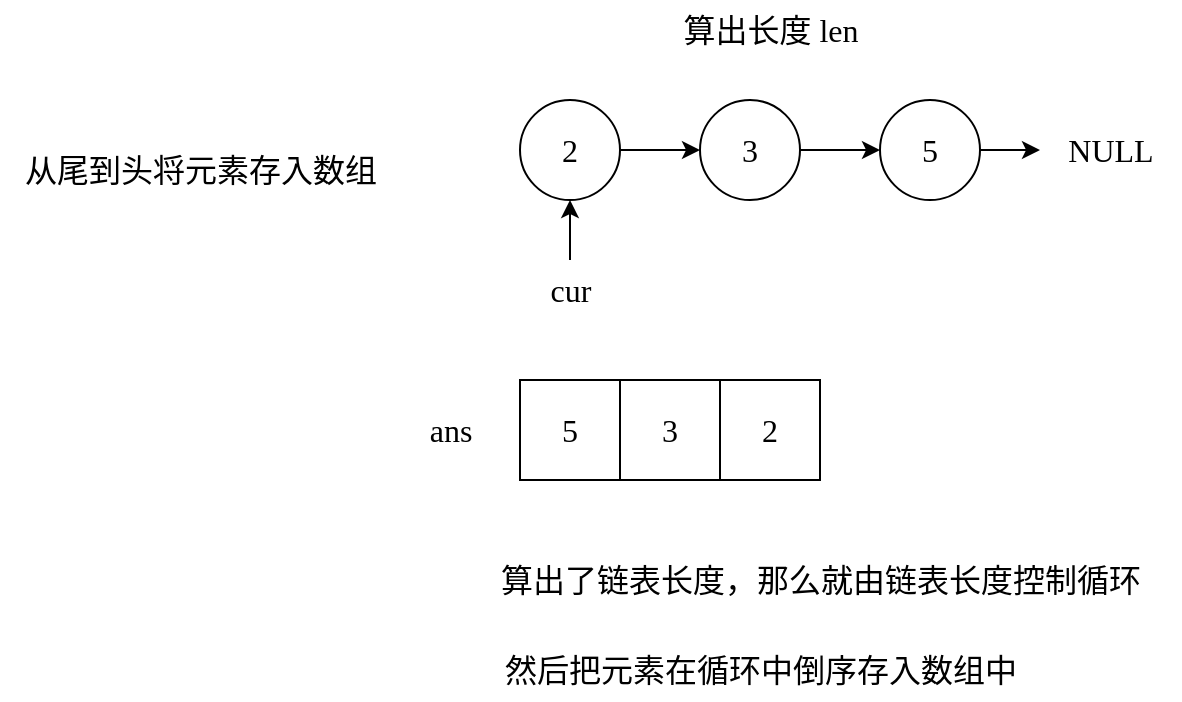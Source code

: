 <mxfile version="20.2.3" type="device"><diagram id="jhl-XvAruHaGg8rsAwtT" name="第 1 页"><mxGraphModel dx="638" dy="449" grid="1" gridSize="10" guides="1" tooltips="1" connect="1" arrows="1" fold="1" page="1" pageScale="1" pageWidth="200" pageHeight="100" math="0" shadow="0"><root><mxCell id="0"/><mxCell id="1" parent="0"/><mxCell id="0qvtvTaem3nZKrFSSrYo-5" value="" style="edgeStyle=orthogonalEdgeStyle;rounded=0;orthogonalLoop=1;jettySize=auto;html=1;fontFamily=Comic Sans MS;fontSize=16;" edge="1" parent="1" source="0qvtvTaem3nZKrFSSrYo-1" target="0qvtvTaem3nZKrFSSrYo-3"><mxGeometry relative="1" as="geometry"/></mxCell><mxCell id="0qvtvTaem3nZKrFSSrYo-1" value="2" style="ellipse;whiteSpace=wrap;html=1;aspect=fixed;fontSize=16;fontFamily=Comic Sans MS;" vertex="1" parent="1"><mxGeometry x="500" y="310" width="50" height="50" as="geometry"/></mxCell><mxCell id="0qvtvTaem3nZKrFSSrYo-6" value="" style="edgeStyle=orthogonalEdgeStyle;rounded=0;orthogonalLoop=1;jettySize=auto;html=1;fontFamily=Comic Sans MS;fontSize=16;" edge="1" parent="1" source="0qvtvTaem3nZKrFSSrYo-3" target="0qvtvTaem3nZKrFSSrYo-4"><mxGeometry relative="1" as="geometry"/></mxCell><mxCell id="0qvtvTaem3nZKrFSSrYo-3" value="3" style="ellipse;whiteSpace=wrap;html=1;aspect=fixed;fontSize=16;fontFamily=Comic Sans MS;" vertex="1" parent="1"><mxGeometry x="590" y="310" width="50" height="50" as="geometry"/></mxCell><mxCell id="0qvtvTaem3nZKrFSSrYo-10" style="edgeStyle=orthogonalEdgeStyle;rounded=0;orthogonalLoop=1;jettySize=auto;html=1;exitX=1;exitY=0.5;exitDx=0;exitDy=0;fontFamily=Comic Sans MS;fontSize=16;" edge="1" parent="1" source="0qvtvTaem3nZKrFSSrYo-4" target="0qvtvTaem3nZKrFSSrYo-9"><mxGeometry relative="1" as="geometry"/></mxCell><mxCell id="0qvtvTaem3nZKrFSSrYo-4" value="5" style="ellipse;whiteSpace=wrap;html=1;aspect=fixed;fontSize=16;fontFamily=Comic Sans MS;" vertex="1" parent="1"><mxGeometry x="680" y="310" width="50" height="50" as="geometry"/></mxCell><mxCell id="0qvtvTaem3nZKrFSSrYo-9" value="NULL" style="text;html=1;align=center;verticalAlign=middle;resizable=0;points=[];autosize=1;strokeColor=none;fillColor=none;fontFamily=Comic Sans MS;fontSize=16;" vertex="1" parent="1"><mxGeometry x="760" y="320" width="70" height="30" as="geometry"/></mxCell><mxCell id="0qvtvTaem3nZKrFSSrYo-11" value="从尾到头将元素存入数组" style="text;html=1;align=center;verticalAlign=middle;resizable=0;points=[];autosize=1;strokeColor=none;fillColor=none;fontSize=16;fontFamily=Comic Sans MS;" vertex="1" parent="1"><mxGeometry x="240" y="330" width="200" height="30" as="geometry"/></mxCell><mxCell id="0qvtvTaem3nZKrFSSrYo-13" value="算出长度 len" style="text;html=1;align=center;verticalAlign=middle;resizable=0;points=[];autosize=1;strokeColor=none;fillColor=none;fontSize=16;fontFamily=Comic Sans MS;" vertex="1" parent="1"><mxGeometry x="570" y="260" width="110" height="30" as="geometry"/></mxCell><mxCell id="0qvtvTaem3nZKrFSSrYo-15" style="edgeStyle=orthogonalEdgeStyle;rounded=0;orthogonalLoop=1;jettySize=auto;html=1;entryX=0.5;entryY=1;entryDx=0;entryDy=0;fontFamily=Comic Sans MS;fontSize=16;" edge="1" parent="1" source="0qvtvTaem3nZKrFSSrYo-14" target="0qvtvTaem3nZKrFSSrYo-1"><mxGeometry relative="1" as="geometry"/></mxCell><mxCell id="0qvtvTaem3nZKrFSSrYo-14" value="cur" style="text;html=1;align=center;verticalAlign=middle;resizable=0;points=[];autosize=1;strokeColor=none;fillColor=none;fontSize=16;fontFamily=Comic Sans MS;" vertex="1" parent="1"><mxGeometry x="500" y="390" width="50" height="30" as="geometry"/></mxCell><mxCell id="0qvtvTaem3nZKrFSSrYo-16" value="ans" style="text;html=1;align=center;verticalAlign=middle;resizable=0;points=[];autosize=1;strokeColor=none;fillColor=none;fontSize=16;fontFamily=Comic Sans MS;" vertex="1" parent="1"><mxGeometry x="440" y="460" width="50" height="30" as="geometry"/></mxCell><mxCell id="0qvtvTaem3nZKrFSSrYo-18" value="5" style="whiteSpace=wrap;html=1;aspect=fixed;fontFamily=Comic Sans MS;fontSize=16;" vertex="1" parent="1"><mxGeometry x="500" y="450" width="50" height="50" as="geometry"/></mxCell><mxCell id="0qvtvTaem3nZKrFSSrYo-19" value="3" style="whiteSpace=wrap;html=1;aspect=fixed;fontFamily=Comic Sans MS;fontSize=16;" vertex="1" parent="1"><mxGeometry x="550" y="450" width="50" height="50" as="geometry"/></mxCell><mxCell id="0qvtvTaem3nZKrFSSrYo-20" value="2" style="whiteSpace=wrap;html=1;aspect=fixed;fontFamily=Comic Sans MS;fontSize=16;" vertex="1" parent="1"><mxGeometry x="600" y="450" width="50" height="50" as="geometry"/></mxCell><mxCell id="0qvtvTaem3nZKrFSSrYo-21" value="算出了链表长度，那么就由链表长度控制循环" style="text;html=1;align=center;verticalAlign=middle;resizable=0;points=[];autosize=1;strokeColor=none;fillColor=none;fontSize=16;fontFamily=Comic Sans MS;" vertex="1" parent="1"><mxGeometry x="480" y="535" width="340" height="30" as="geometry"/></mxCell><mxCell id="0qvtvTaem3nZKrFSSrYo-22" value="然后把元素在循环中倒序存入数组中" style="text;html=1;align=center;verticalAlign=middle;resizable=0;points=[];autosize=1;strokeColor=none;fillColor=none;fontSize=16;fontFamily=Comic Sans MS;" vertex="1" parent="1"><mxGeometry x="480" y="580" width="280" height="30" as="geometry"/></mxCell></root></mxGraphModel></diagram></mxfile>